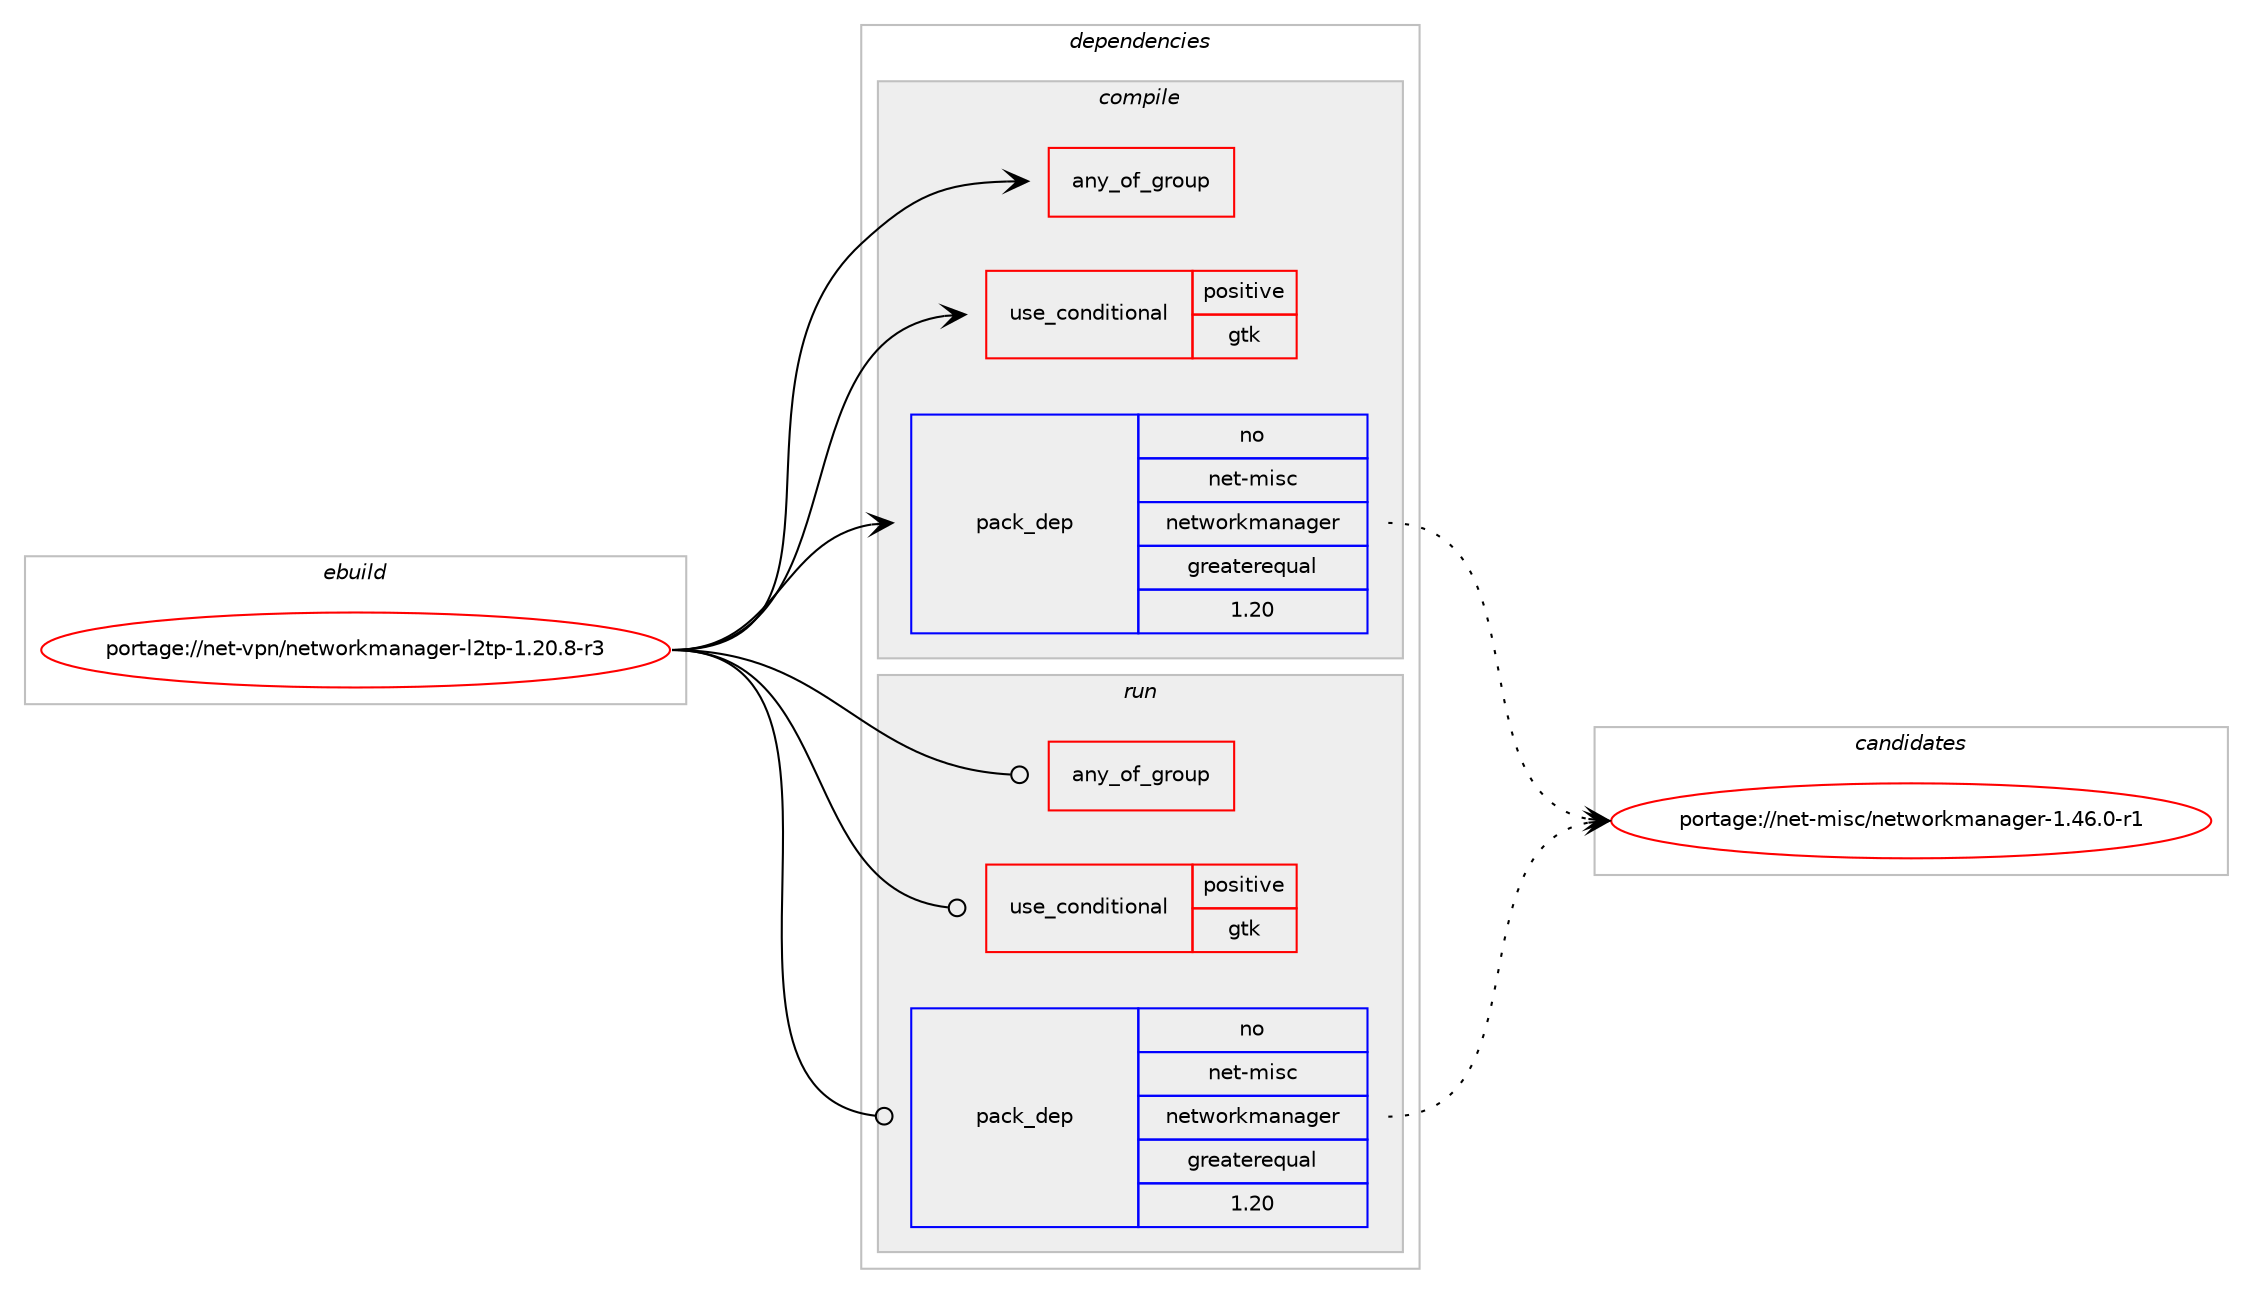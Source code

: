 digraph prolog {

# *************
# Graph options
# *************

newrank=true;
concentrate=true;
compound=true;
graph [rankdir=LR,fontname=Helvetica,fontsize=10,ranksep=1.5];#, ranksep=2.5, nodesep=0.2];
edge  [arrowhead=vee];
node  [fontname=Helvetica,fontsize=10];

# **********
# The ebuild
# **********

subgraph cluster_leftcol {
color=gray;
rank=same;
label=<<i>ebuild</i>>;
id [label="portage://net-vpn/networkmanager-l2tp-1.20.8-r3", color=red, width=4, href="../net-vpn/networkmanager-l2tp-1.20.8-r3.svg"];
}

# ****************
# The dependencies
# ****************

subgraph cluster_midcol {
color=gray;
label=<<i>dependencies</i>>;
subgraph cluster_compile {
fillcolor="#eeeeee";
style=filled;
label=<<i>compile</i>>;
subgraph any2543 {
dependency195150 [label=<<TABLE BORDER="0" CELLBORDER="1" CELLSPACING="0" CELLPADDING="4"><TR><TD CELLPADDING="10">any_of_group</TD></TR></TABLE>>, shape=none, color=red];# *** BEGIN UNKNOWN DEPENDENCY TYPE (TODO) ***
# dependency195150 -> package_dependency(portage://net-vpn/networkmanager-l2tp-1.20.8-r3,install,no,net-vpn,strongswan,none,[,,],[],[])
# *** END UNKNOWN DEPENDENCY TYPE (TODO) ***

# *** BEGIN UNKNOWN DEPENDENCY TYPE (TODO) ***
# dependency195150 -> package_dependency(portage://net-vpn/networkmanager-l2tp-1.20.8-r3,install,no,net-vpn,libreswan,none,[,,],[],[])
# *** END UNKNOWN DEPENDENCY TYPE (TODO) ***

}
id:e -> dependency195150:w [weight=20,style="solid",arrowhead="vee"];
subgraph cond99526 {
dependency195151 [label=<<TABLE BORDER="0" CELLBORDER="1" CELLSPACING="0" CELLPADDING="4"><TR><TD ROWSPAN="3" CELLPADDING="10">use_conditional</TD></TR><TR><TD>positive</TD></TR><TR><TD>gtk</TD></TR></TABLE>>, shape=none, color=red];
# *** BEGIN UNKNOWN DEPENDENCY TYPE (TODO) ***
# dependency195151 -> package_dependency(portage://net-vpn/networkmanager-l2tp-1.20.8-r3,install,no,app-crypt,libsecret,none,[,,],[],[])
# *** END UNKNOWN DEPENDENCY TYPE (TODO) ***

# *** BEGIN UNKNOWN DEPENDENCY TYPE (TODO) ***
# dependency195151 -> package_dependency(portage://net-vpn/networkmanager-l2tp-1.20.8-r3,install,no,gnome-extra,nm-applet,none,[,,],[],[])
# *** END UNKNOWN DEPENDENCY TYPE (TODO) ***

# *** BEGIN UNKNOWN DEPENDENCY TYPE (TODO) ***
# dependency195151 -> package_dependency(portage://net-vpn/networkmanager-l2tp-1.20.8-r3,install,no,media-libs,harfbuzz,none,[,,],any_same_slot,[])
# *** END UNKNOWN DEPENDENCY TYPE (TODO) ***

# *** BEGIN UNKNOWN DEPENDENCY TYPE (TODO) ***
# dependency195151 -> package_dependency(portage://net-vpn/networkmanager-l2tp-1.20.8-r3,install,no,net-libs,libnma,none,[,,],[],[])
# *** END UNKNOWN DEPENDENCY TYPE (TODO) ***

# *** BEGIN UNKNOWN DEPENDENCY TYPE (TODO) ***
# dependency195151 -> package_dependency(portage://net-vpn/networkmanager-l2tp-1.20.8-r3,install,no,x11-libs,cairo,none,[,,],[],[])
# *** END UNKNOWN DEPENDENCY TYPE (TODO) ***

# *** BEGIN UNKNOWN DEPENDENCY TYPE (TODO) ***
# dependency195151 -> package_dependency(portage://net-vpn/networkmanager-l2tp-1.20.8-r3,install,no,x11-libs,gdk-pixbuf,none,[,,],[slot(2)],[])
# *** END UNKNOWN DEPENDENCY TYPE (TODO) ***

# *** BEGIN UNKNOWN DEPENDENCY TYPE (TODO) ***
# dependency195151 -> package_dependency(portage://net-vpn/networkmanager-l2tp-1.20.8-r3,install,no,x11-libs,gtk+,none,[,,],[slot(3)],[])
# *** END UNKNOWN DEPENDENCY TYPE (TODO) ***

# *** BEGIN UNKNOWN DEPENDENCY TYPE (TODO) ***
# dependency195151 -> package_dependency(portage://net-vpn/networkmanager-l2tp-1.20.8-r3,install,no,x11-libs,pango,none,[,,],[],[])
# *** END UNKNOWN DEPENDENCY TYPE (TODO) ***

}
id:e -> dependency195151:w [weight=20,style="solid",arrowhead="vee"];
# *** BEGIN UNKNOWN DEPENDENCY TYPE (TODO) ***
# id -> package_dependency(portage://net-vpn/networkmanager-l2tp-1.20.8-r3,install,no,dev-libs,glib,none,[,,],[slot(2)],[])
# *** END UNKNOWN DEPENDENCY TYPE (TODO) ***

# *** BEGIN UNKNOWN DEPENDENCY TYPE (TODO) ***
# id -> package_dependency(portage://net-vpn/networkmanager-l2tp-1.20.8-r3,install,no,dev-libs,nspr,none,[,,],[],[])
# *** END UNKNOWN DEPENDENCY TYPE (TODO) ***

# *** BEGIN UNKNOWN DEPENDENCY TYPE (TODO) ***
# id -> package_dependency(portage://net-vpn/networkmanager-l2tp-1.20.8-r3,install,no,dev-libs,nss,none,[,,],[],[])
# *** END UNKNOWN DEPENDENCY TYPE (TODO) ***

# *** BEGIN UNKNOWN DEPENDENCY TYPE (TODO) ***
# id -> package_dependency(portage://net-vpn/networkmanager-l2tp-1.20.8-r3,install,no,dev-libs,openssl,none,[,,],any_same_slot,[])
# *** END UNKNOWN DEPENDENCY TYPE (TODO) ***

# *** BEGIN UNKNOWN DEPENDENCY TYPE (TODO) ***
# id -> package_dependency(portage://net-vpn/networkmanager-l2tp-1.20.8-r3,install,no,net-dialup,ppp,none,[,,],any_same_slot,[use(enable(eap-tls),positive)])
# *** END UNKNOWN DEPENDENCY TYPE (TODO) ***

# *** BEGIN UNKNOWN DEPENDENCY TYPE (TODO) ***
# id -> package_dependency(portage://net-vpn/networkmanager-l2tp-1.20.8-r3,install,no,net-dialup,xl2tpd,none,[,,],[],[])
# *** END UNKNOWN DEPENDENCY TYPE (TODO) ***

subgraph pack92900 {
dependency195152 [label=<<TABLE BORDER="0" CELLBORDER="1" CELLSPACING="0" CELLPADDING="4" WIDTH="220"><TR><TD ROWSPAN="6" CELLPADDING="30">pack_dep</TD></TR><TR><TD WIDTH="110">no</TD></TR><TR><TD>net-misc</TD></TR><TR><TD>networkmanager</TD></TR><TR><TD>greaterequal</TD></TR><TR><TD>1.20</TD></TR></TABLE>>, shape=none, color=blue];
}
id:e -> dependency195152:w [weight=20,style="solid",arrowhead="vee"];
# *** BEGIN UNKNOWN DEPENDENCY TYPE (TODO) ***
# id -> package_dependency(portage://net-vpn/networkmanager-l2tp-1.20.8-r3,install,no,x11-base,xorg-proto,none,[,,],[],[])
# *** END UNKNOWN DEPENDENCY TYPE (TODO) ***

}
subgraph cluster_compileandrun {
fillcolor="#eeeeee";
style=filled;
label=<<i>compile and run</i>>;
}
subgraph cluster_run {
fillcolor="#eeeeee";
style=filled;
label=<<i>run</i>>;
subgraph any2544 {
dependency195153 [label=<<TABLE BORDER="0" CELLBORDER="1" CELLSPACING="0" CELLPADDING="4"><TR><TD CELLPADDING="10">any_of_group</TD></TR></TABLE>>, shape=none, color=red];# *** BEGIN UNKNOWN DEPENDENCY TYPE (TODO) ***
# dependency195153 -> package_dependency(portage://net-vpn/networkmanager-l2tp-1.20.8-r3,run,no,net-vpn,strongswan,none,[,,],[],[])
# *** END UNKNOWN DEPENDENCY TYPE (TODO) ***

# *** BEGIN UNKNOWN DEPENDENCY TYPE (TODO) ***
# dependency195153 -> package_dependency(portage://net-vpn/networkmanager-l2tp-1.20.8-r3,run,no,net-vpn,libreswan,none,[,,],[],[])
# *** END UNKNOWN DEPENDENCY TYPE (TODO) ***

}
id:e -> dependency195153:w [weight=20,style="solid",arrowhead="odot"];
subgraph cond99527 {
dependency195154 [label=<<TABLE BORDER="0" CELLBORDER="1" CELLSPACING="0" CELLPADDING="4"><TR><TD ROWSPAN="3" CELLPADDING="10">use_conditional</TD></TR><TR><TD>positive</TD></TR><TR><TD>gtk</TD></TR></TABLE>>, shape=none, color=red];
# *** BEGIN UNKNOWN DEPENDENCY TYPE (TODO) ***
# dependency195154 -> package_dependency(portage://net-vpn/networkmanager-l2tp-1.20.8-r3,run,no,app-crypt,libsecret,none,[,,],[],[])
# *** END UNKNOWN DEPENDENCY TYPE (TODO) ***

# *** BEGIN UNKNOWN DEPENDENCY TYPE (TODO) ***
# dependency195154 -> package_dependency(portage://net-vpn/networkmanager-l2tp-1.20.8-r3,run,no,gnome-extra,nm-applet,none,[,,],[],[])
# *** END UNKNOWN DEPENDENCY TYPE (TODO) ***

# *** BEGIN UNKNOWN DEPENDENCY TYPE (TODO) ***
# dependency195154 -> package_dependency(portage://net-vpn/networkmanager-l2tp-1.20.8-r3,run,no,media-libs,harfbuzz,none,[,,],any_same_slot,[])
# *** END UNKNOWN DEPENDENCY TYPE (TODO) ***

# *** BEGIN UNKNOWN DEPENDENCY TYPE (TODO) ***
# dependency195154 -> package_dependency(portage://net-vpn/networkmanager-l2tp-1.20.8-r3,run,no,net-libs,libnma,none,[,,],[],[])
# *** END UNKNOWN DEPENDENCY TYPE (TODO) ***

# *** BEGIN UNKNOWN DEPENDENCY TYPE (TODO) ***
# dependency195154 -> package_dependency(portage://net-vpn/networkmanager-l2tp-1.20.8-r3,run,no,x11-libs,cairo,none,[,,],[],[])
# *** END UNKNOWN DEPENDENCY TYPE (TODO) ***

# *** BEGIN UNKNOWN DEPENDENCY TYPE (TODO) ***
# dependency195154 -> package_dependency(portage://net-vpn/networkmanager-l2tp-1.20.8-r3,run,no,x11-libs,gdk-pixbuf,none,[,,],[slot(2)],[])
# *** END UNKNOWN DEPENDENCY TYPE (TODO) ***

# *** BEGIN UNKNOWN DEPENDENCY TYPE (TODO) ***
# dependency195154 -> package_dependency(portage://net-vpn/networkmanager-l2tp-1.20.8-r3,run,no,x11-libs,gtk+,none,[,,],[slot(3)],[])
# *** END UNKNOWN DEPENDENCY TYPE (TODO) ***

# *** BEGIN UNKNOWN DEPENDENCY TYPE (TODO) ***
# dependency195154 -> package_dependency(portage://net-vpn/networkmanager-l2tp-1.20.8-r3,run,no,x11-libs,pango,none,[,,],[],[])
# *** END UNKNOWN DEPENDENCY TYPE (TODO) ***

}
id:e -> dependency195154:w [weight=20,style="solid",arrowhead="odot"];
# *** BEGIN UNKNOWN DEPENDENCY TYPE (TODO) ***
# id -> package_dependency(portage://net-vpn/networkmanager-l2tp-1.20.8-r3,run,no,dev-libs,dbus-glib,none,[,,],[],[])
# *** END UNKNOWN DEPENDENCY TYPE (TODO) ***

# *** BEGIN UNKNOWN DEPENDENCY TYPE (TODO) ***
# id -> package_dependency(portage://net-vpn/networkmanager-l2tp-1.20.8-r3,run,no,dev-libs,glib,none,[,,],[slot(2)],[])
# *** END UNKNOWN DEPENDENCY TYPE (TODO) ***

# *** BEGIN UNKNOWN DEPENDENCY TYPE (TODO) ***
# id -> package_dependency(portage://net-vpn/networkmanager-l2tp-1.20.8-r3,run,no,dev-libs,nspr,none,[,,],[],[])
# *** END UNKNOWN DEPENDENCY TYPE (TODO) ***

# *** BEGIN UNKNOWN DEPENDENCY TYPE (TODO) ***
# id -> package_dependency(portage://net-vpn/networkmanager-l2tp-1.20.8-r3,run,no,dev-libs,nss,none,[,,],[],[])
# *** END UNKNOWN DEPENDENCY TYPE (TODO) ***

# *** BEGIN UNKNOWN DEPENDENCY TYPE (TODO) ***
# id -> package_dependency(portage://net-vpn/networkmanager-l2tp-1.20.8-r3,run,no,dev-libs,openssl,none,[,,],any_same_slot,[])
# *** END UNKNOWN DEPENDENCY TYPE (TODO) ***

# *** BEGIN UNKNOWN DEPENDENCY TYPE (TODO) ***
# id -> package_dependency(portage://net-vpn/networkmanager-l2tp-1.20.8-r3,run,no,net-dialup,ppp,none,[,,],any_same_slot,[use(enable(eap-tls),positive)])
# *** END UNKNOWN DEPENDENCY TYPE (TODO) ***

# *** BEGIN UNKNOWN DEPENDENCY TYPE (TODO) ***
# id -> package_dependency(portage://net-vpn/networkmanager-l2tp-1.20.8-r3,run,no,net-dialup,xl2tpd,none,[,,],[],[])
# *** END UNKNOWN DEPENDENCY TYPE (TODO) ***

subgraph pack92901 {
dependency195155 [label=<<TABLE BORDER="0" CELLBORDER="1" CELLSPACING="0" CELLPADDING="4" WIDTH="220"><TR><TD ROWSPAN="6" CELLPADDING="30">pack_dep</TD></TR><TR><TD WIDTH="110">no</TD></TR><TR><TD>net-misc</TD></TR><TR><TD>networkmanager</TD></TR><TR><TD>greaterequal</TD></TR><TR><TD>1.20</TD></TR></TABLE>>, shape=none, color=blue];
}
id:e -> dependency195155:w [weight=20,style="solid",arrowhead="odot"];
}
}

# **************
# The candidates
# **************

subgraph cluster_choices {
rank=same;
color=gray;
label=<<i>candidates</i>>;

subgraph choice92900 {
color=black;
nodesep=1;
choice1101011164510910511599471101011161191111141071099711097103101114454946525446484511449 [label="portage://net-misc/networkmanager-1.46.0-r1", color=red, width=4,href="../net-misc/networkmanager-1.46.0-r1.svg"];
dependency195152:e -> choice1101011164510910511599471101011161191111141071099711097103101114454946525446484511449:w [style=dotted,weight="100"];
}
subgraph choice92901 {
color=black;
nodesep=1;
choice1101011164510910511599471101011161191111141071099711097103101114454946525446484511449 [label="portage://net-misc/networkmanager-1.46.0-r1", color=red, width=4,href="../net-misc/networkmanager-1.46.0-r1.svg"];
dependency195155:e -> choice1101011164510910511599471101011161191111141071099711097103101114454946525446484511449:w [style=dotted,weight="100"];
}
}

}
